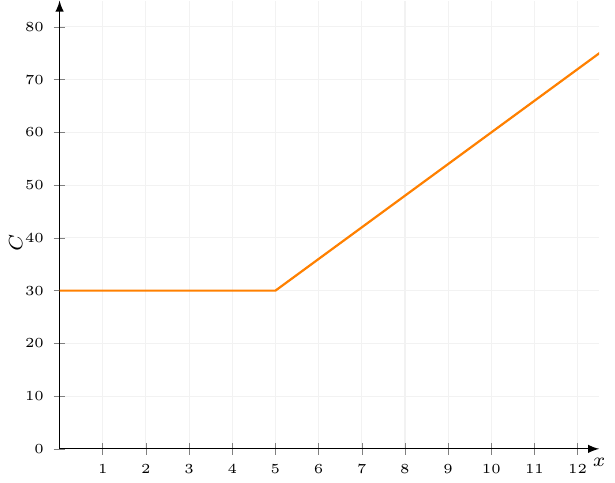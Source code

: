 \documentclass[crop]{standalone}
\usepackage[dvipsnames]{xcolor}
\usepackage{tikz}
\usepackage{pgfplots}
\pgfplotsset{compat=1.18}
\begin{document}
  \begin{tikzpicture}
    \begin{axis}[font=\tiny,
      axis x line=center,axis y line=left,
      % unit vector ratio={1 1},
      xlabel={\scriptsize$x$},ylabel={\scriptsize$C$},
      xlabel style={below},ylabel style={left},
      xmin=0,xmax=12.5,
      xtick={0,1,2,3,4,5,6,7,8,9,10,11,12},
      ymin=0,ymax=85,
      ytick={0,10,20,30,40,50,60,70,80},
      axis line style={-latex},
      major grid style={gray!10},
      grid=major,
      declare function={
        f(\x) = and(\x>=0,x<=5)*30 + (\x>5)*6*\x;
      }
    ]%
      \addplot[%
        mark=none,
        domain=0:15,
        color=orange,
        thick,
        samples=1000
      ] {f(x)};
    \end{axis}
  \end{tikzpicture}%
\end{document}